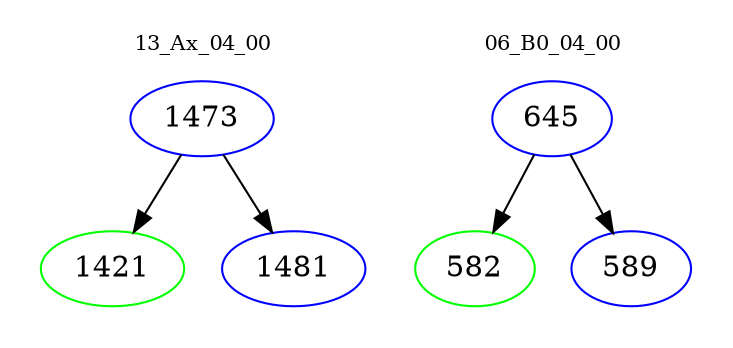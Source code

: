 digraph{
subgraph cluster_0 {
color = white
label = "13_Ax_04_00";
fontsize=10;
T0_1473 [label="1473", color="blue"]
T0_1473 -> T0_1421 [color="black"]
T0_1421 [label="1421", color="green"]
T0_1473 -> T0_1481 [color="black"]
T0_1481 [label="1481", color="blue"]
}
subgraph cluster_1 {
color = white
label = "06_B0_04_00";
fontsize=10;
T1_645 [label="645", color="blue"]
T1_645 -> T1_582 [color="black"]
T1_582 [label="582", color="green"]
T1_645 -> T1_589 [color="black"]
T1_589 [label="589", color="blue"]
}
}
